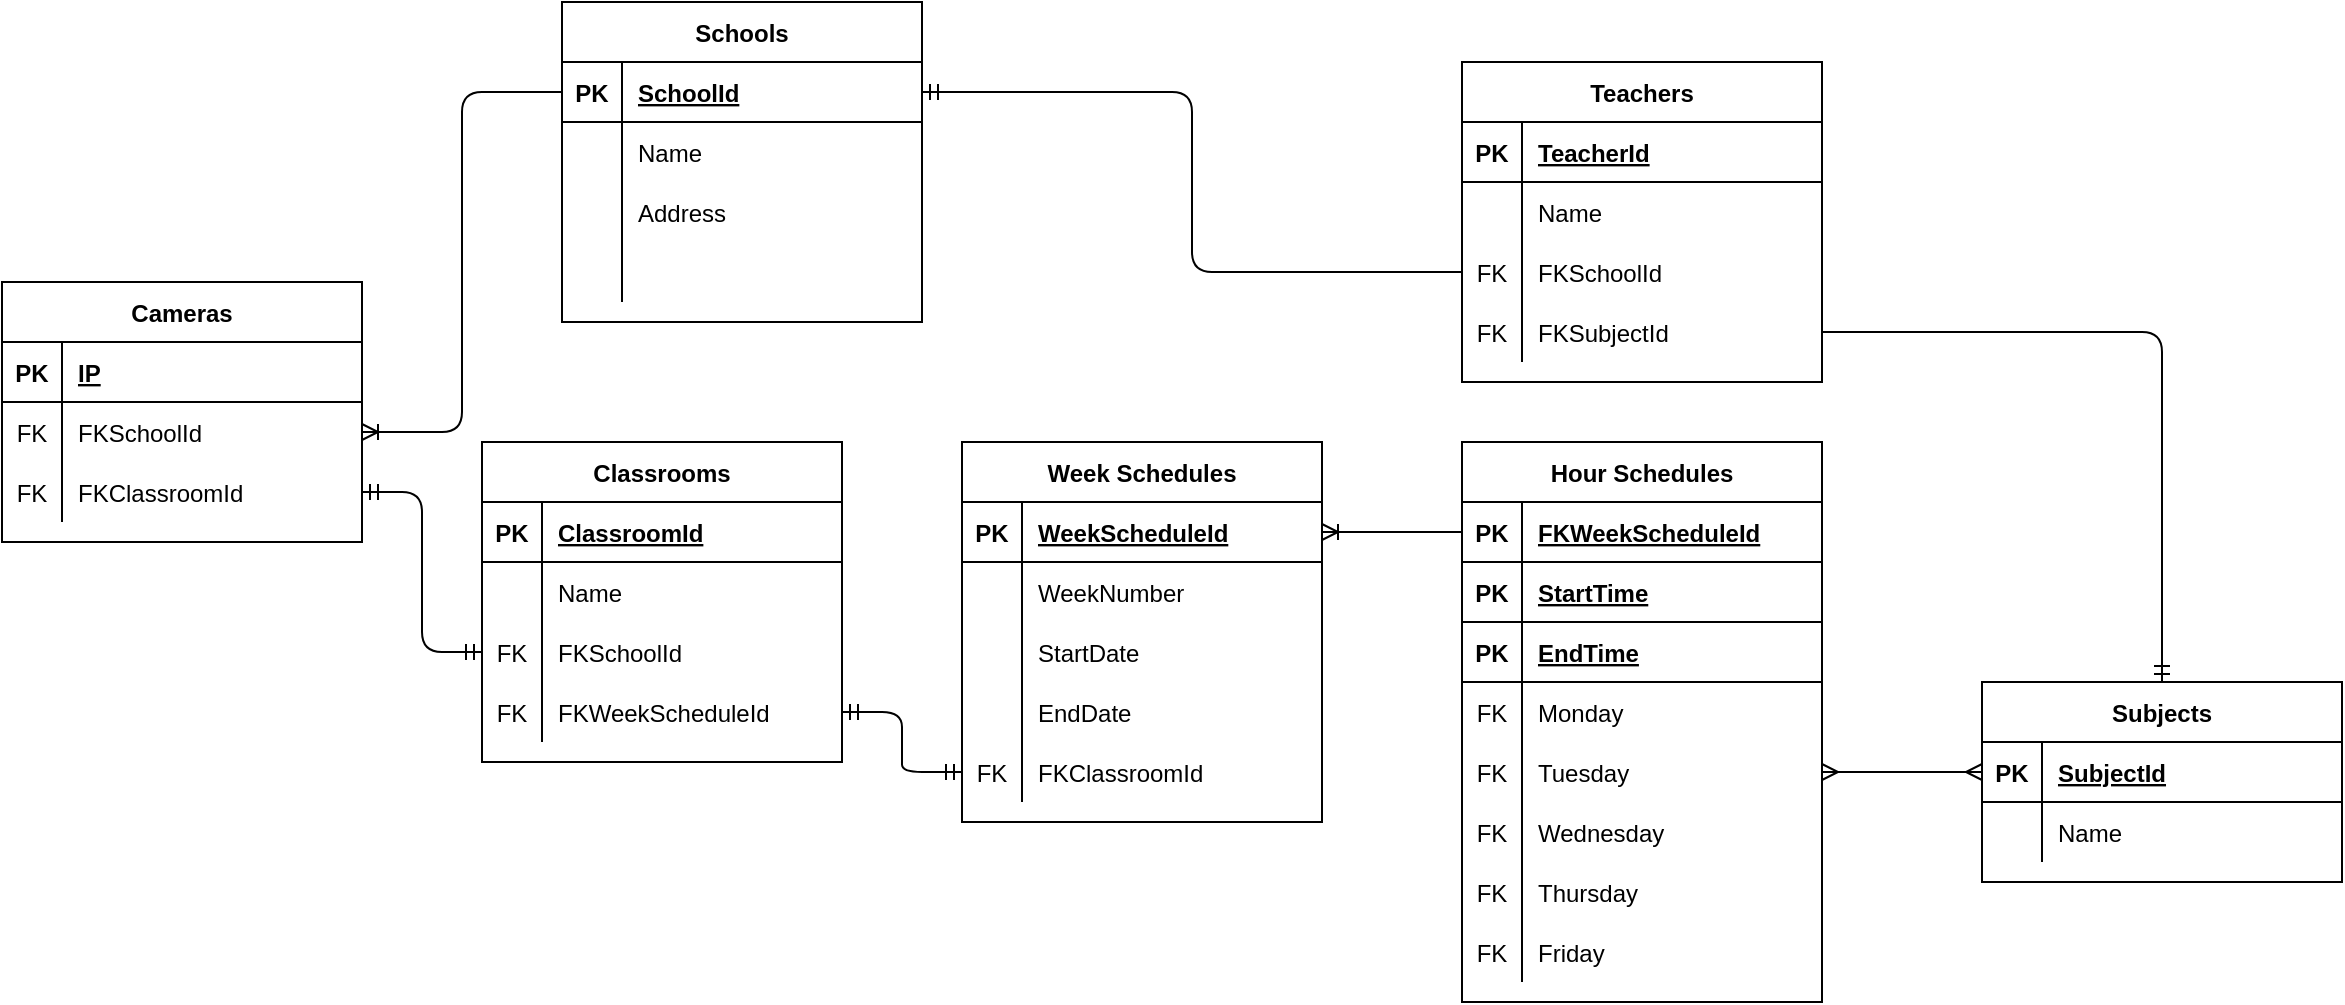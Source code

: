 <mxfile version="15.3.5" type="device"><diagram id="8rN5_jZDG_-9u5wb9jGF" name="Side-1"><mxGraphModel dx="1086" dy="806" grid="1" gridSize="10" guides="1" tooltips="1" connect="1" arrows="1" fold="1" page="1" pageScale="1" pageWidth="1169" pageHeight="827" math="0" shadow="0"><root><mxCell id="0"/><mxCell id="1" parent="0"/><mxCell id="5m4oGS6D_Ubw7vseiBmP-1" value="Cameras" style="shape=table;startSize=30;container=1;collapsible=1;childLayout=tableLayout;fixedRows=1;rowLines=0;fontStyle=1;align=center;resizeLast=1;" parent="1" vertex="1"><mxGeometry x="30" y="300" width="180" height="130" as="geometry"/></mxCell><mxCell id="5m4oGS6D_Ubw7vseiBmP-2" value="" style="shape=partialRectangle;collapsible=0;dropTarget=0;pointerEvents=0;fillColor=none;top=0;left=0;bottom=1;right=0;points=[[0,0.5],[1,0.5]];portConstraint=eastwest;" parent="5m4oGS6D_Ubw7vseiBmP-1" vertex="1"><mxGeometry y="30" width="180" height="30" as="geometry"/></mxCell><mxCell id="5m4oGS6D_Ubw7vseiBmP-3" value="PK" style="shape=partialRectangle;connectable=0;fillColor=none;top=0;left=0;bottom=0;right=0;fontStyle=1;overflow=hidden;" parent="5m4oGS6D_Ubw7vseiBmP-2" vertex="1"><mxGeometry width="30" height="30" as="geometry"/></mxCell><mxCell id="5m4oGS6D_Ubw7vseiBmP-4" value="IP" style="shape=partialRectangle;connectable=0;fillColor=none;top=0;left=0;bottom=0;right=0;align=left;spacingLeft=6;fontStyle=5;overflow=hidden;" parent="5m4oGS6D_Ubw7vseiBmP-2" vertex="1"><mxGeometry x="30" width="150" height="30" as="geometry"/></mxCell><mxCell id="fS0y3TU7RRKsabtvaL7Y-4" value="" style="shape=partialRectangle;collapsible=0;dropTarget=0;pointerEvents=0;fillColor=none;top=0;left=0;bottom=0;right=0;points=[[0,0.5],[1,0.5]];portConstraint=eastwest;" parent="5m4oGS6D_Ubw7vseiBmP-1" vertex="1"><mxGeometry y="60" width="180" height="30" as="geometry"/></mxCell><mxCell id="fS0y3TU7RRKsabtvaL7Y-5" value="FK" style="shape=partialRectangle;connectable=0;fillColor=none;top=0;left=0;bottom=0;right=0;fontStyle=0;overflow=hidden;" parent="fS0y3TU7RRKsabtvaL7Y-4" vertex="1"><mxGeometry width="30" height="30" as="geometry"/></mxCell><mxCell id="fS0y3TU7RRKsabtvaL7Y-6" value="FKSchoolId" style="shape=partialRectangle;connectable=0;fillColor=none;top=0;left=0;bottom=0;right=0;align=left;spacingLeft=6;fontStyle=0;overflow=hidden;" parent="fS0y3TU7RRKsabtvaL7Y-4" vertex="1"><mxGeometry x="30" width="150" height="30" as="geometry"/></mxCell><mxCell id="fS0y3TU7RRKsabtvaL7Y-16" value="" style="shape=partialRectangle;collapsible=0;dropTarget=0;pointerEvents=0;fillColor=none;top=0;left=0;bottom=0;right=0;points=[[0,0.5],[1,0.5]];portConstraint=eastwest;" parent="5m4oGS6D_Ubw7vseiBmP-1" vertex="1"><mxGeometry y="90" width="180" height="30" as="geometry"/></mxCell><mxCell id="fS0y3TU7RRKsabtvaL7Y-17" value="FK" style="shape=partialRectangle;connectable=0;fillColor=none;top=0;left=0;bottom=0;right=0;fontStyle=0;overflow=hidden;" parent="fS0y3TU7RRKsabtvaL7Y-16" vertex="1"><mxGeometry width="30" height="30" as="geometry"/></mxCell><mxCell id="fS0y3TU7RRKsabtvaL7Y-18" value="FKClassroomId" style="shape=partialRectangle;connectable=0;fillColor=none;top=0;left=0;bottom=0;right=0;align=left;spacingLeft=6;fontStyle=0;overflow=hidden;" parent="fS0y3TU7RRKsabtvaL7Y-16" vertex="1"><mxGeometry x="30" width="150" height="30" as="geometry"/></mxCell><mxCell id="5m4oGS6D_Ubw7vseiBmP-14" value="Classrooms" style="shape=table;startSize=30;container=1;collapsible=1;childLayout=tableLayout;fixedRows=1;rowLines=0;fontStyle=1;align=center;resizeLast=1;" parent="1" vertex="1"><mxGeometry x="270" y="380" width="180" height="160" as="geometry"/></mxCell><mxCell id="5m4oGS6D_Ubw7vseiBmP-15" value="" style="shape=partialRectangle;collapsible=0;dropTarget=0;pointerEvents=0;fillColor=none;top=0;left=0;bottom=1;right=0;points=[[0,0.5],[1,0.5]];portConstraint=eastwest;" parent="5m4oGS6D_Ubw7vseiBmP-14" vertex="1"><mxGeometry y="30" width="180" height="30" as="geometry"/></mxCell><mxCell id="5m4oGS6D_Ubw7vseiBmP-16" value="PK" style="shape=partialRectangle;connectable=0;fillColor=none;top=0;left=0;bottom=0;right=0;fontStyle=1;overflow=hidden;" parent="5m4oGS6D_Ubw7vseiBmP-15" vertex="1"><mxGeometry width="30" height="30" as="geometry"/></mxCell><mxCell id="5m4oGS6D_Ubw7vseiBmP-17" value="ClassroomId" style="shape=partialRectangle;connectable=0;fillColor=none;top=0;left=0;bottom=0;right=0;align=left;spacingLeft=6;fontStyle=5;overflow=hidden;" parent="5m4oGS6D_Ubw7vseiBmP-15" vertex="1"><mxGeometry x="30" width="150" height="30" as="geometry"/></mxCell><mxCell id="5m4oGS6D_Ubw7vseiBmP-21" value="" style="shape=partialRectangle;collapsible=0;dropTarget=0;pointerEvents=0;fillColor=none;top=0;left=0;bottom=0;right=0;points=[[0,0.5],[1,0.5]];portConstraint=eastwest;" parent="5m4oGS6D_Ubw7vseiBmP-14" vertex="1"><mxGeometry y="60" width="180" height="30" as="geometry"/></mxCell><mxCell id="5m4oGS6D_Ubw7vseiBmP-22" value="" style="shape=partialRectangle;connectable=0;fillColor=none;top=0;left=0;bottom=0;right=0;editable=1;overflow=hidden;" parent="5m4oGS6D_Ubw7vseiBmP-21" vertex="1"><mxGeometry width="30" height="30" as="geometry"/></mxCell><mxCell id="5m4oGS6D_Ubw7vseiBmP-23" value="Name" style="shape=partialRectangle;connectable=0;fillColor=none;top=0;left=0;bottom=0;right=0;align=left;spacingLeft=6;overflow=hidden;" parent="5m4oGS6D_Ubw7vseiBmP-21" vertex="1"><mxGeometry x="30" width="150" height="30" as="geometry"/></mxCell><mxCell id="fS0y3TU7RRKsabtvaL7Y-13" value="" style="shape=partialRectangle;collapsible=0;dropTarget=0;pointerEvents=0;fillColor=none;top=0;left=0;bottom=0;right=0;points=[[0,0.5],[1,0.5]];portConstraint=eastwest;" parent="5m4oGS6D_Ubw7vseiBmP-14" vertex="1"><mxGeometry y="90" width="180" height="30" as="geometry"/></mxCell><mxCell id="fS0y3TU7RRKsabtvaL7Y-14" value="FK" style="shape=partialRectangle;connectable=0;fillColor=none;top=0;left=0;bottom=0;right=0;fontStyle=0;overflow=hidden;" parent="fS0y3TU7RRKsabtvaL7Y-13" vertex="1"><mxGeometry width="30" height="30" as="geometry"/></mxCell><mxCell id="fS0y3TU7RRKsabtvaL7Y-15" value="FKSchoolId" style="shape=partialRectangle;connectable=0;fillColor=none;top=0;left=0;bottom=0;right=0;align=left;spacingLeft=6;fontStyle=0;overflow=hidden;" parent="fS0y3TU7RRKsabtvaL7Y-13" vertex="1"><mxGeometry x="30" width="150" height="30" as="geometry"/></mxCell><mxCell id="fS0y3TU7RRKsabtvaL7Y-217" value="" style="shape=partialRectangle;collapsible=0;dropTarget=0;pointerEvents=0;fillColor=none;top=0;left=0;bottom=0;right=0;points=[[0,0.5],[1,0.5]];portConstraint=eastwest;" parent="5m4oGS6D_Ubw7vseiBmP-14" vertex="1"><mxGeometry y="120" width="180" height="30" as="geometry"/></mxCell><mxCell id="fS0y3TU7RRKsabtvaL7Y-218" value="FK" style="shape=partialRectangle;connectable=0;fillColor=none;top=0;left=0;bottom=0;right=0;fontStyle=0;overflow=hidden;" parent="fS0y3TU7RRKsabtvaL7Y-217" vertex="1"><mxGeometry width="30" height="30" as="geometry"/></mxCell><mxCell id="fS0y3TU7RRKsabtvaL7Y-219" value="FKWeekScheduleId" style="shape=partialRectangle;connectable=0;fillColor=none;top=0;left=0;bottom=0;right=0;align=left;spacingLeft=6;fontStyle=0;overflow=hidden;" parent="fS0y3TU7RRKsabtvaL7Y-217" vertex="1"><mxGeometry x="30" width="150" height="30" as="geometry"/></mxCell><mxCell id="5m4oGS6D_Ubw7vseiBmP-40" value="Schools" style="shape=table;startSize=30;container=1;collapsible=1;childLayout=tableLayout;fixedRows=1;rowLines=0;fontStyle=1;align=center;resizeLast=1;" parent="1" vertex="1"><mxGeometry x="310" y="160" width="180" height="160" as="geometry"/></mxCell><mxCell id="5m4oGS6D_Ubw7vseiBmP-41" value="" style="shape=partialRectangle;collapsible=0;dropTarget=0;pointerEvents=0;fillColor=none;top=0;left=0;bottom=1;right=0;points=[[0,0.5],[1,0.5]];portConstraint=eastwest;" parent="5m4oGS6D_Ubw7vseiBmP-40" vertex="1"><mxGeometry y="30" width="180" height="30" as="geometry"/></mxCell><mxCell id="5m4oGS6D_Ubw7vseiBmP-42" value="PK" style="shape=partialRectangle;connectable=0;fillColor=none;top=0;left=0;bottom=0;right=0;fontStyle=1;overflow=hidden;" parent="5m4oGS6D_Ubw7vseiBmP-41" vertex="1"><mxGeometry width="30" height="30" as="geometry"/></mxCell><mxCell id="5m4oGS6D_Ubw7vseiBmP-43" value="SchoolId" style="shape=partialRectangle;connectable=0;fillColor=none;top=0;left=0;bottom=0;right=0;align=left;spacingLeft=6;fontStyle=5;overflow=hidden;" parent="5m4oGS6D_Ubw7vseiBmP-41" vertex="1"><mxGeometry x="30" width="150" height="30" as="geometry"/></mxCell><mxCell id="5m4oGS6D_Ubw7vseiBmP-44" value="" style="shape=partialRectangle;collapsible=0;dropTarget=0;pointerEvents=0;fillColor=none;top=0;left=0;bottom=0;right=0;points=[[0,0.5],[1,0.5]];portConstraint=eastwest;" parent="5m4oGS6D_Ubw7vseiBmP-40" vertex="1"><mxGeometry y="60" width="180" height="30" as="geometry"/></mxCell><mxCell id="5m4oGS6D_Ubw7vseiBmP-45" value="" style="shape=partialRectangle;connectable=0;fillColor=none;top=0;left=0;bottom=0;right=0;editable=1;overflow=hidden;" parent="5m4oGS6D_Ubw7vseiBmP-44" vertex="1"><mxGeometry width="30" height="30" as="geometry"/></mxCell><mxCell id="5m4oGS6D_Ubw7vseiBmP-46" value="Name" style="shape=partialRectangle;connectable=0;fillColor=none;top=0;left=0;bottom=0;right=0;align=left;spacingLeft=6;overflow=hidden;" parent="5m4oGS6D_Ubw7vseiBmP-44" vertex="1"><mxGeometry x="30" width="150" height="30" as="geometry"/></mxCell><mxCell id="5m4oGS6D_Ubw7vseiBmP-47" value="" style="shape=partialRectangle;collapsible=0;dropTarget=0;pointerEvents=0;fillColor=none;top=0;left=0;bottom=0;right=0;points=[[0,0.5],[1,0.5]];portConstraint=eastwest;" parent="5m4oGS6D_Ubw7vseiBmP-40" vertex="1"><mxGeometry y="90" width="180" height="30" as="geometry"/></mxCell><mxCell id="5m4oGS6D_Ubw7vseiBmP-48" value="" style="shape=partialRectangle;connectable=0;fillColor=none;top=0;left=0;bottom=0;right=0;editable=1;overflow=hidden;" parent="5m4oGS6D_Ubw7vseiBmP-47" vertex="1"><mxGeometry width="30" height="30" as="geometry"/></mxCell><mxCell id="5m4oGS6D_Ubw7vseiBmP-49" value="Address" style="shape=partialRectangle;connectable=0;fillColor=none;top=0;left=0;bottom=0;right=0;align=left;spacingLeft=6;overflow=hidden;" parent="5m4oGS6D_Ubw7vseiBmP-47" vertex="1"><mxGeometry x="30" width="150" height="30" as="geometry"/></mxCell><mxCell id="5m4oGS6D_Ubw7vseiBmP-50" value="" style="shape=partialRectangle;collapsible=0;dropTarget=0;pointerEvents=0;fillColor=none;top=0;left=0;bottom=0;right=0;points=[[0,0.5],[1,0.5]];portConstraint=eastwest;" parent="5m4oGS6D_Ubw7vseiBmP-40" vertex="1"><mxGeometry y="120" width="180" height="30" as="geometry"/></mxCell><mxCell id="5m4oGS6D_Ubw7vseiBmP-51" value="" style="shape=partialRectangle;connectable=0;fillColor=none;top=0;left=0;bottom=0;right=0;editable=1;overflow=hidden;" parent="5m4oGS6D_Ubw7vseiBmP-50" vertex="1"><mxGeometry width="30" height="30" as="geometry"/></mxCell><mxCell id="5m4oGS6D_Ubw7vseiBmP-52" value="" style="shape=partialRectangle;connectable=0;fillColor=none;top=0;left=0;bottom=0;right=0;align=left;spacingLeft=6;overflow=hidden;" parent="5m4oGS6D_Ubw7vseiBmP-50" vertex="1"><mxGeometry x="30" width="150" height="30" as="geometry"/></mxCell><mxCell id="5m4oGS6D_Ubw7vseiBmP-53" value="Teachers" style="shape=table;startSize=30;container=1;collapsible=1;childLayout=tableLayout;fixedRows=1;rowLines=0;fontStyle=1;align=center;resizeLast=1;" parent="1" vertex="1"><mxGeometry x="760" y="190" width="180" height="160.0" as="geometry"/></mxCell><mxCell id="5m4oGS6D_Ubw7vseiBmP-54" value="" style="shape=partialRectangle;collapsible=0;dropTarget=0;pointerEvents=0;fillColor=none;top=0;left=0;bottom=1;right=0;points=[[0,0.5],[1,0.5]];portConstraint=eastwest;" parent="5m4oGS6D_Ubw7vseiBmP-53" vertex="1"><mxGeometry y="30" width="180" height="30" as="geometry"/></mxCell><mxCell id="5m4oGS6D_Ubw7vseiBmP-55" value="PK" style="shape=partialRectangle;connectable=0;fillColor=none;top=0;left=0;bottom=0;right=0;fontStyle=1;overflow=hidden;" parent="5m4oGS6D_Ubw7vseiBmP-54" vertex="1"><mxGeometry width="30" height="30" as="geometry"/></mxCell><mxCell id="5m4oGS6D_Ubw7vseiBmP-56" value="TeacherId" style="shape=partialRectangle;connectable=0;fillColor=none;top=0;left=0;bottom=0;right=0;align=left;spacingLeft=6;fontStyle=5;overflow=hidden;" parent="5m4oGS6D_Ubw7vseiBmP-54" vertex="1"><mxGeometry x="30" width="150" height="30" as="geometry"/></mxCell><mxCell id="5m4oGS6D_Ubw7vseiBmP-57" value="" style="shape=partialRectangle;collapsible=0;dropTarget=0;pointerEvents=0;fillColor=none;top=0;left=0;bottom=0;right=0;points=[[0,0.5],[1,0.5]];portConstraint=eastwest;" parent="5m4oGS6D_Ubw7vseiBmP-53" vertex="1"><mxGeometry y="60" width="180" height="30" as="geometry"/></mxCell><mxCell id="5m4oGS6D_Ubw7vseiBmP-58" value="" style="shape=partialRectangle;connectable=0;fillColor=none;top=0;left=0;bottom=0;right=0;editable=1;overflow=hidden;" parent="5m4oGS6D_Ubw7vseiBmP-57" vertex="1"><mxGeometry width="30" height="30" as="geometry"/></mxCell><mxCell id="5m4oGS6D_Ubw7vseiBmP-59" value="Name" style="shape=partialRectangle;connectable=0;fillColor=none;top=0;left=0;bottom=0;right=0;align=left;spacingLeft=6;overflow=hidden;" parent="5m4oGS6D_Ubw7vseiBmP-57" vertex="1"><mxGeometry x="30" width="150" height="30" as="geometry"/></mxCell><mxCell id="5m4oGS6D_Ubw7vseiBmP-67" value="" style="shape=partialRectangle;collapsible=0;dropTarget=0;pointerEvents=0;fillColor=none;top=0;left=0;bottom=0;right=0;points=[[0,0.5],[1,0.5]];portConstraint=eastwest;" parent="5m4oGS6D_Ubw7vseiBmP-53" vertex="1"><mxGeometry y="90" width="180" height="30" as="geometry"/></mxCell><mxCell id="5m4oGS6D_Ubw7vseiBmP-68" value="FK" style="shape=partialRectangle;connectable=0;fillColor=none;top=0;left=0;bottom=0;right=0;fontStyle=0;overflow=hidden;" parent="5m4oGS6D_Ubw7vseiBmP-67" vertex="1"><mxGeometry width="30" height="30" as="geometry"/></mxCell><mxCell id="5m4oGS6D_Ubw7vseiBmP-69" value="FKSchoolId" style="shape=partialRectangle;connectable=0;fillColor=none;top=0;left=0;bottom=0;right=0;align=left;spacingLeft=6;fontStyle=0;overflow=hidden;" parent="5m4oGS6D_Ubw7vseiBmP-67" vertex="1"><mxGeometry x="30" width="150" height="30" as="geometry"/></mxCell><mxCell id="fS0y3TU7RRKsabtvaL7Y-7" value="" style="shape=partialRectangle;collapsible=0;dropTarget=0;pointerEvents=0;fillColor=none;top=0;left=0;bottom=0;right=0;points=[[0,0.5],[1,0.5]];portConstraint=eastwest;" parent="5m4oGS6D_Ubw7vseiBmP-53" vertex="1"><mxGeometry y="120" width="180" height="30" as="geometry"/></mxCell><mxCell id="fS0y3TU7RRKsabtvaL7Y-8" value="FK" style="shape=partialRectangle;connectable=0;fillColor=none;top=0;left=0;bottom=0;right=0;fontStyle=0;overflow=hidden;" parent="fS0y3TU7RRKsabtvaL7Y-7" vertex="1"><mxGeometry width="30" height="30" as="geometry"/></mxCell><mxCell id="fS0y3TU7RRKsabtvaL7Y-9" value="FKSubjectId" style="shape=partialRectangle;connectable=0;fillColor=none;top=0;left=0;bottom=0;right=0;align=left;spacingLeft=6;fontStyle=0;overflow=hidden;" parent="fS0y3TU7RRKsabtvaL7Y-7" vertex="1"><mxGeometry x="30" width="150" height="30" as="geometry"/></mxCell><mxCell id="fS0y3TU7RRKsabtvaL7Y-19" value="Subjects" style="shape=table;startSize=30;container=1;collapsible=1;childLayout=tableLayout;fixedRows=1;rowLines=0;fontStyle=1;align=center;resizeLast=1;" parent="1" vertex="1"><mxGeometry x="1020" y="500" width="180" height="100" as="geometry"/></mxCell><mxCell id="fS0y3TU7RRKsabtvaL7Y-20" value="" style="shape=partialRectangle;collapsible=0;dropTarget=0;pointerEvents=0;fillColor=none;top=0;left=0;bottom=1;right=0;points=[[0,0.5],[1,0.5]];portConstraint=eastwest;" parent="fS0y3TU7RRKsabtvaL7Y-19" vertex="1"><mxGeometry y="30" width="180" height="30" as="geometry"/></mxCell><mxCell id="fS0y3TU7RRKsabtvaL7Y-21" value="PK" style="shape=partialRectangle;connectable=0;fillColor=none;top=0;left=0;bottom=0;right=0;fontStyle=1;overflow=hidden;" parent="fS0y3TU7RRKsabtvaL7Y-20" vertex="1"><mxGeometry width="30" height="30" as="geometry"/></mxCell><mxCell id="fS0y3TU7RRKsabtvaL7Y-22" value="SubjectId" style="shape=partialRectangle;connectable=0;fillColor=none;top=0;left=0;bottom=0;right=0;align=left;spacingLeft=6;fontStyle=5;overflow=hidden;" parent="fS0y3TU7RRKsabtvaL7Y-20" vertex="1"><mxGeometry x="30" width="150" height="30" as="geometry"/></mxCell><mxCell id="fS0y3TU7RRKsabtvaL7Y-23" value="" style="shape=partialRectangle;collapsible=0;dropTarget=0;pointerEvents=0;fillColor=none;top=0;left=0;bottom=0;right=0;points=[[0,0.5],[1,0.5]];portConstraint=eastwest;" parent="fS0y3TU7RRKsabtvaL7Y-19" vertex="1"><mxGeometry y="60" width="180" height="30" as="geometry"/></mxCell><mxCell id="fS0y3TU7RRKsabtvaL7Y-24" value="" style="shape=partialRectangle;connectable=0;fillColor=none;top=0;left=0;bottom=0;right=0;editable=1;overflow=hidden;" parent="fS0y3TU7RRKsabtvaL7Y-23" vertex="1"><mxGeometry width="30" height="30" as="geometry"/></mxCell><mxCell id="fS0y3TU7RRKsabtvaL7Y-25" value="Name" style="shape=partialRectangle;connectable=0;fillColor=none;top=0;left=0;bottom=0;right=0;align=left;spacingLeft=6;overflow=hidden;" parent="fS0y3TU7RRKsabtvaL7Y-23" vertex="1"><mxGeometry x="30" width="150" height="30" as="geometry"/></mxCell><mxCell id="fS0y3TU7RRKsabtvaL7Y-52" value="Hour Schedules" style="shape=table;startSize=30;container=1;collapsible=1;childLayout=tableLayout;fixedRows=1;rowLines=0;fontStyle=1;align=center;resizeLast=1;" parent="1" vertex="1"><mxGeometry x="760" y="380" width="180" height="280" as="geometry"/></mxCell><mxCell id="fS0y3TU7RRKsabtvaL7Y-53" value="" style="shape=partialRectangle;collapsible=0;dropTarget=0;pointerEvents=0;fillColor=none;top=0;left=0;bottom=1;right=0;points=[[0,0.5],[1,0.5]];portConstraint=eastwest;" parent="fS0y3TU7RRKsabtvaL7Y-52" vertex="1"><mxGeometry y="30" width="180" height="30" as="geometry"/></mxCell><mxCell id="fS0y3TU7RRKsabtvaL7Y-54" value="PK" style="shape=partialRectangle;connectable=0;fillColor=none;top=0;left=0;bottom=0;right=0;fontStyle=1;overflow=hidden;" parent="fS0y3TU7RRKsabtvaL7Y-53" vertex="1"><mxGeometry width="30" height="30" as="geometry"/></mxCell><mxCell id="fS0y3TU7RRKsabtvaL7Y-55" value="FKWeekScheduleId" style="shape=partialRectangle;connectable=0;fillColor=none;top=0;left=0;bottom=0;right=0;align=left;spacingLeft=6;fontStyle=5;overflow=hidden;" parent="fS0y3TU7RRKsabtvaL7Y-53" vertex="1"><mxGeometry x="30" width="150" height="30" as="geometry"/></mxCell><mxCell id="fS0y3TU7RRKsabtvaL7Y-189" value="" style="shape=partialRectangle;collapsible=0;dropTarget=0;pointerEvents=0;fillColor=none;top=0;left=0;bottom=1;right=0;points=[[0,0.5],[1,0.5]];portConstraint=eastwest;" parent="fS0y3TU7RRKsabtvaL7Y-52" vertex="1"><mxGeometry y="60" width="180" height="30" as="geometry"/></mxCell><mxCell id="fS0y3TU7RRKsabtvaL7Y-190" value="PK" style="shape=partialRectangle;connectable=0;fillColor=none;top=0;left=0;bottom=0;right=0;fontStyle=1;overflow=hidden;" parent="fS0y3TU7RRKsabtvaL7Y-189" vertex="1"><mxGeometry width="30" height="30" as="geometry"/></mxCell><mxCell id="fS0y3TU7RRKsabtvaL7Y-191" value="StartTime" style="shape=partialRectangle;connectable=0;fillColor=none;top=0;left=0;bottom=0;right=0;align=left;spacingLeft=6;fontStyle=5;overflow=hidden;" parent="fS0y3TU7RRKsabtvaL7Y-189" vertex="1"><mxGeometry x="30" width="150" height="30" as="geometry"/></mxCell><mxCell id="fS0y3TU7RRKsabtvaL7Y-192" value="" style="shape=partialRectangle;collapsible=0;dropTarget=0;pointerEvents=0;fillColor=none;top=0;left=0;bottom=1;right=0;points=[[0,0.5],[1,0.5]];portConstraint=eastwest;" parent="fS0y3TU7RRKsabtvaL7Y-52" vertex="1"><mxGeometry y="90" width="180" height="30" as="geometry"/></mxCell><mxCell id="fS0y3TU7RRKsabtvaL7Y-193" value="PK" style="shape=partialRectangle;connectable=0;fillColor=none;top=0;left=0;bottom=0;right=0;fontStyle=1;overflow=hidden;" parent="fS0y3TU7RRKsabtvaL7Y-192" vertex="1"><mxGeometry width="30" height="30" as="geometry"/></mxCell><mxCell id="fS0y3TU7RRKsabtvaL7Y-194" value="EndTime" style="shape=partialRectangle;connectable=0;fillColor=none;top=0;left=0;bottom=0;right=0;align=left;spacingLeft=6;fontStyle=5;overflow=hidden;" parent="fS0y3TU7RRKsabtvaL7Y-192" vertex="1"><mxGeometry x="30" width="150" height="30" as="geometry"/></mxCell><mxCell id="fS0y3TU7RRKsabtvaL7Y-101" value="" style="shape=partialRectangle;collapsible=0;dropTarget=0;pointerEvents=0;fillColor=none;top=0;left=0;bottom=0;right=0;points=[[0,0.5],[1,0.5]];portConstraint=eastwest;" parent="fS0y3TU7RRKsabtvaL7Y-52" vertex="1"><mxGeometry y="120" width="180" height="30" as="geometry"/></mxCell><mxCell id="fS0y3TU7RRKsabtvaL7Y-102" value="FK" style="shape=partialRectangle;connectable=0;fillColor=none;top=0;left=0;bottom=0;right=0;fontStyle=0;overflow=hidden;" parent="fS0y3TU7RRKsabtvaL7Y-101" vertex="1"><mxGeometry width="30" height="30" as="geometry"/></mxCell><mxCell id="fS0y3TU7RRKsabtvaL7Y-103" value="Monday" style="shape=partialRectangle;connectable=0;fillColor=none;top=0;left=0;bottom=0;right=0;align=left;spacingLeft=6;fontStyle=0;overflow=hidden;" parent="fS0y3TU7RRKsabtvaL7Y-101" vertex="1"><mxGeometry x="30" width="150" height="30" as="geometry"/></mxCell><mxCell id="fS0y3TU7RRKsabtvaL7Y-104" value="" style="shape=partialRectangle;collapsible=0;dropTarget=0;pointerEvents=0;fillColor=none;top=0;left=0;bottom=0;right=0;points=[[0,0.5],[1,0.5]];portConstraint=eastwest;" parent="fS0y3TU7RRKsabtvaL7Y-52" vertex="1"><mxGeometry y="150" width="180" height="30" as="geometry"/></mxCell><mxCell id="fS0y3TU7RRKsabtvaL7Y-105" value="FK" style="shape=partialRectangle;connectable=0;fillColor=none;top=0;left=0;bottom=0;right=0;fontStyle=0;overflow=hidden;" parent="fS0y3TU7RRKsabtvaL7Y-104" vertex="1"><mxGeometry width="30" height="30" as="geometry"/></mxCell><mxCell id="fS0y3TU7RRKsabtvaL7Y-106" value="Tuesday" style="shape=partialRectangle;connectable=0;fillColor=none;top=0;left=0;bottom=0;right=0;align=left;spacingLeft=6;fontStyle=0;overflow=hidden;" parent="fS0y3TU7RRKsabtvaL7Y-104" vertex="1"><mxGeometry x="30" width="150" height="30" as="geometry"/></mxCell><mxCell id="fS0y3TU7RRKsabtvaL7Y-177" value="" style="shape=partialRectangle;collapsible=0;dropTarget=0;pointerEvents=0;fillColor=none;top=0;left=0;bottom=0;right=0;points=[[0,0.5],[1,0.5]];portConstraint=eastwest;" parent="fS0y3TU7RRKsabtvaL7Y-52" vertex="1"><mxGeometry y="180" width="180" height="30" as="geometry"/></mxCell><mxCell id="fS0y3TU7RRKsabtvaL7Y-178" value="FK" style="shape=partialRectangle;connectable=0;fillColor=none;top=0;left=0;bottom=0;right=0;fontStyle=0;overflow=hidden;" parent="fS0y3TU7RRKsabtvaL7Y-177" vertex="1"><mxGeometry width="30" height="30" as="geometry"/></mxCell><mxCell id="fS0y3TU7RRKsabtvaL7Y-179" value="Wednesday" style="shape=partialRectangle;connectable=0;fillColor=none;top=0;left=0;bottom=0;right=0;align=left;spacingLeft=6;fontStyle=0;overflow=hidden;" parent="fS0y3TU7RRKsabtvaL7Y-177" vertex="1"><mxGeometry x="30" width="150" height="30" as="geometry"/></mxCell><mxCell id="fS0y3TU7RRKsabtvaL7Y-180" value="" style="shape=partialRectangle;collapsible=0;dropTarget=0;pointerEvents=0;fillColor=none;top=0;left=0;bottom=0;right=0;points=[[0,0.5],[1,0.5]];portConstraint=eastwest;" parent="fS0y3TU7RRKsabtvaL7Y-52" vertex="1"><mxGeometry y="210" width="180" height="30" as="geometry"/></mxCell><mxCell id="fS0y3TU7RRKsabtvaL7Y-181" value="FK" style="shape=partialRectangle;connectable=0;fillColor=none;top=0;left=0;bottom=0;right=0;fontStyle=0;overflow=hidden;" parent="fS0y3TU7RRKsabtvaL7Y-180" vertex="1"><mxGeometry width="30" height="30" as="geometry"/></mxCell><mxCell id="fS0y3TU7RRKsabtvaL7Y-182" value="Thursday" style="shape=partialRectangle;connectable=0;fillColor=none;top=0;left=0;bottom=0;right=0;align=left;spacingLeft=6;fontStyle=0;overflow=hidden;" parent="fS0y3TU7RRKsabtvaL7Y-180" vertex="1"><mxGeometry x="30" width="150" height="30" as="geometry"/></mxCell><mxCell id="fS0y3TU7RRKsabtvaL7Y-107" value="" style="shape=partialRectangle;collapsible=0;dropTarget=0;pointerEvents=0;fillColor=none;top=0;left=0;bottom=0;right=0;points=[[0,0.5],[1,0.5]];portConstraint=eastwest;" parent="fS0y3TU7RRKsabtvaL7Y-52" vertex="1"><mxGeometry y="240" width="180" height="30" as="geometry"/></mxCell><mxCell id="fS0y3TU7RRKsabtvaL7Y-108" value="FK" style="shape=partialRectangle;connectable=0;fillColor=none;top=0;left=0;bottom=0;right=0;fontStyle=0;overflow=hidden;" parent="fS0y3TU7RRKsabtvaL7Y-107" vertex="1"><mxGeometry width="30" height="30" as="geometry"/></mxCell><mxCell id="fS0y3TU7RRKsabtvaL7Y-109" value="Friday" style="shape=partialRectangle;connectable=0;fillColor=none;top=0;left=0;bottom=0;right=0;align=left;spacingLeft=6;fontStyle=0;overflow=hidden;" parent="fS0y3TU7RRKsabtvaL7Y-107" vertex="1"><mxGeometry x="30" width="150" height="30" as="geometry"/></mxCell><mxCell id="fS0y3TU7RRKsabtvaL7Y-195" value="Week Schedules" style="shape=table;startSize=30;container=1;collapsible=1;childLayout=tableLayout;fixedRows=1;rowLines=0;fontStyle=1;align=center;resizeLast=1;" parent="1" vertex="1"><mxGeometry x="510" y="380" width="180" height="190" as="geometry"/></mxCell><mxCell id="fS0y3TU7RRKsabtvaL7Y-196" value="" style="shape=partialRectangle;collapsible=0;dropTarget=0;pointerEvents=0;fillColor=none;top=0;left=0;bottom=1;right=0;points=[[0,0.5],[1,0.5]];portConstraint=eastwest;" parent="fS0y3TU7RRKsabtvaL7Y-195" vertex="1"><mxGeometry y="30" width="180" height="30" as="geometry"/></mxCell><mxCell id="fS0y3TU7RRKsabtvaL7Y-197" value="PK" style="shape=partialRectangle;connectable=0;fillColor=none;top=0;left=0;bottom=0;right=0;fontStyle=1;overflow=hidden;" parent="fS0y3TU7RRKsabtvaL7Y-196" vertex="1"><mxGeometry width="30" height="30" as="geometry"/></mxCell><mxCell id="fS0y3TU7RRKsabtvaL7Y-198" value="WeekScheduleId" style="shape=partialRectangle;connectable=0;fillColor=none;top=0;left=0;bottom=0;right=0;align=left;spacingLeft=6;fontStyle=5;overflow=hidden;" parent="fS0y3TU7RRKsabtvaL7Y-196" vertex="1"><mxGeometry x="30" width="150" height="30" as="geometry"/></mxCell><mxCell id="fS0y3TU7RRKsabtvaL7Y-199" value="" style="shape=partialRectangle;collapsible=0;dropTarget=0;pointerEvents=0;fillColor=none;top=0;left=0;bottom=0;right=0;points=[[0,0.5],[1,0.5]];portConstraint=eastwest;" parent="fS0y3TU7RRKsabtvaL7Y-195" vertex="1"><mxGeometry y="60" width="180" height="30" as="geometry"/></mxCell><mxCell id="fS0y3TU7RRKsabtvaL7Y-200" value="" style="shape=partialRectangle;connectable=0;fillColor=none;top=0;left=0;bottom=0;right=0;editable=1;overflow=hidden;" parent="fS0y3TU7RRKsabtvaL7Y-199" vertex="1"><mxGeometry width="30" height="30" as="geometry"/></mxCell><mxCell id="fS0y3TU7RRKsabtvaL7Y-201" value="WeekNumber" style="shape=partialRectangle;connectable=0;fillColor=none;top=0;left=0;bottom=0;right=0;align=left;spacingLeft=6;overflow=hidden;" parent="fS0y3TU7RRKsabtvaL7Y-199" vertex="1"><mxGeometry x="30" width="150" height="30" as="geometry"/></mxCell><mxCell id="fS0y3TU7RRKsabtvaL7Y-202" value="" style="shape=partialRectangle;collapsible=0;dropTarget=0;pointerEvents=0;fillColor=none;top=0;left=0;bottom=0;right=0;points=[[0,0.5],[1,0.5]];portConstraint=eastwest;" parent="fS0y3TU7RRKsabtvaL7Y-195" vertex="1"><mxGeometry y="90" width="180" height="30" as="geometry"/></mxCell><mxCell id="fS0y3TU7RRKsabtvaL7Y-203" value="" style="shape=partialRectangle;connectable=0;fillColor=none;top=0;left=0;bottom=0;right=0;editable=1;overflow=hidden;" parent="fS0y3TU7RRKsabtvaL7Y-202" vertex="1"><mxGeometry width="30" height="30" as="geometry"/></mxCell><mxCell id="fS0y3TU7RRKsabtvaL7Y-204" value="StartDate" style="shape=partialRectangle;connectable=0;fillColor=none;top=0;left=0;bottom=0;right=0;align=left;spacingLeft=6;overflow=hidden;" parent="fS0y3TU7RRKsabtvaL7Y-202" vertex="1"><mxGeometry x="30" width="150" height="30" as="geometry"/></mxCell><mxCell id="fS0y3TU7RRKsabtvaL7Y-205" value="" style="shape=partialRectangle;collapsible=0;dropTarget=0;pointerEvents=0;fillColor=none;top=0;left=0;bottom=0;right=0;points=[[0,0.5],[1,0.5]];portConstraint=eastwest;" parent="fS0y3TU7RRKsabtvaL7Y-195" vertex="1"><mxGeometry y="120" width="180" height="30" as="geometry"/></mxCell><mxCell id="fS0y3TU7RRKsabtvaL7Y-206" value="" style="shape=partialRectangle;connectable=0;fillColor=none;top=0;left=0;bottom=0;right=0;editable=1;overflow=hidden;" parent="fS0y3TU7RRKsabtvaL7Y-205" vertex="1"><mxGeometry width="30" height="30" as="geometry"/></mxCell><mxCell id="fS0y3TU7RRKsabtvaL7Y-207" value="EndDate" style="shape=partialRectangle;connectable=0;fillColor=none;top=0;left=0;bottom=0;right=0;align=left;spacingLeft=6;overflow=hidden;" parent="fS0y3TU7RRKsabtvaL7Y-205" vertex="1"><mxGeometry x="30" width="150" height="30" as="geometry"/></mxCell><mxCell id="fS0y3TU7RRKsabtvaL7Y-208" value="" style="shape=partialRectangle;collapsible=0;dropTarget=0;pointerEvents=0;fillColor=none;top=0;left=0;bottom=0;right=0;points=[[0,0.5],[1,0.5]];portConstraint=eastwest;" parent="fS0y3TU7RRKsabtvaL7Y-195" vertex="1"><mxGeometry y="150" width="180" height="30" as="geometry"/></mxCell><mxCell id="fS0y3TU7RRKsabtvaL7Y-209" value="FK" style="shape=partialRectangle;connectable=0;fillColor=none;top=0;left=0;bottom=0;right=0;fontStyle=0;overflow=hidden;" parent="fS0y3TU7RRKsabtvaL7Y-208" vertex="1"><mxGeometry width="30" height="30" as="geometry"/></mxCell><mxCell id="fS0y3TU7RRKsabtvaL7Y-210" value="FKClassroomId" style="shape=partialRectangle;connectable=0;fillColor=none;top=0;left=0;bottom=0;right=0;align=left;spacingLeft=6;fontStyle=0;overflow=hidden;" parent="fS0y3TU7RRKsabtvaL7Y-208" vertex="1"><mxGeometry x="30" width="150" height="30" as="geometry"/></mxCell><mxCell id="fS0y3TU7RRKsabtvaL7Y-211" value="" style="edgeStyle=orthogonalEdgeStyle;fontSize=12;html=1;endArrow=ERoneToMany;entryX=1;entryY=0.5;entryDx=0;entryDy=0;exitX=0;exitY=0.5;exitDx=0;exitDy=0;" parent="1" source="5m4oGS6D_Ubw7vseiBmP-41" target="fS0y3TU7RRKsabtvaL7Y-4" edge="1"><mxGeometry width="100" height="100" relative="1" as="geometry"><mxPoint x="300" y="260" as="sourcePoint"/><mxPoint x="190" y="190" as="targetPoint"/></mxGeometry></mxCell><mxCell id="fS0y3TU7RRKsabtvaL7Y-212" value="" style="edgeStyle=entityRelationEdgeStyle;fontSize=12;html=1;endArrow=ERmandOne;startArrow=ERmandOne;entryX=1;entryY=0.5;entryDx=0;entryDy=0;exitX=0;exitY=0.5;exitDx=0;exitDy=0;" parent="1" source="fS0y3TU7RRKsabtvaL7Y-13" target="fS0y3TU7RRKsabtvaL7Y-16" edge="1"><mxGeometry width="100" height="100" relative="1" as="geometry"><mxPoint x="500" y="450" as="sourcePoint"/><mxPoint x="600" y="350" as="targetPoint"/></mxGeometry></mxCell><mxCell id="fS0y3TU7RRKsabtvaL7Y-220" value="" style="edgeStyle=entityRelationEdgeStyle;fontSize=12;html=1;endArrow=ERmandOne;startArrow=ERmandOne;entryX=0;entryY=0.5;entryDx=0;entryDy=0;exitX=1;exitY=0.5;exitDx=0;exitDy=0;" parent="1" source="fS0y3TU7RRKsabtvaL7Y-217" target="fS0y3TU7RRKsabtvaL7Y-208" edge="1"><mxGeometry width="100" height="100" relative="1" as="geometry"><mxPoint x="280" y="495" as="sourcePoint"/><mxPoint x="220" y="415" as="targetPoint"/></mxGeometry></mxCell><mxCell id="fS0y3TU7RRKsabtvaL7Y-221" value="" style="edgeStyle=entityRelationEdgeStyle;fontSize=12;html=1;endArrow=ERoneToMany;entryX=1;entryY=0.5;entryDx=0;entryDy=0;exitX=0;exitY=0.5;exitDx=0;exitDy=0;" parent="1" source="fS0y3TU7RRKsabtvaL7Y-53" target="fS0y3TU7RRKsabtvaL7Y-196" edge="1"><mxGeometry width="100" height="100" relative="1" as="geometry"><mxPoint x="380" y="660" as="sourcePoint"/><mxPoint x="220" y="385" as="targetPoint"/></mxGeometry></mxCell><mxCell id="fS0y3TU7RRKsabtvaL7Y-222" value="" style="edgeStyle=entityRelationEdgeStyle;fontSize=12;html=1;endArrow=ERmany;startArrow=ERmany;entryX=0;entryY=0.5;entryDx=0;entryDy=0;exitX=1;exitY=0.5;exitDx=0;exitDy=0;" parent="1" source="fS0y3TU7RRKsabtvaL7Y-104" target="fS0y3TU7RRKsabtvaL7Y-20" edge="1"><mxGeometry width="100" height="100" relative="1" as="geometry"><mxPoint x="620" y="500" as="sourcePoint"/><mxPoint x="720" y="400" as="targetPoint"/></mxGeometry></mxCell><mxCell id="fS0y3TU7RRKsabtvaL7Y-223" value="" style="edgeStyle=orthogonalEdgeStyle;fontSize=12;html=1;endArrow=ERmandOne;entryX=0.5;entryY=0;entryDx=0;entryDy=0;exitX=1;exitY=0.5;exitDx=0;exitDy=0;" parent="1" source="fS0y3TU7RRKsabtvaL7Y-7" target="fS0y3TU7RRKsabtvaL7Y-19" edge="1"><mxGeometry width="100" height="100" relative="1" as="geometry"><mxPoint x="620" y="500" as="sourcePoint"/><mxPoint x="720" y="400" as="targetPoint"/></mxGeometry></mxCell><mxCell id="fS0y3TU7RRKsabtvaL7Y-224" value="" style="edgeStyle=orthogonalEdgeStyle;fontSize=12;html=1;endArrow=ERmandOne;exitX=0;exitY=0.5;exitDx=0;exitDy=0;entryX=1;entryY=0.5;entryDx=0;entryDy=0;" parent="1" source="5m4oGS6D_Ubw7vseiBmP-67" target="5m4oGS6D_Ubw7vseiBmP-41" edge="1"><mxGeometry width="100" height="100" relative="1" as="geometry"><mxPoint x="620" y="500" as="sourcePoint"/><mxPoint x="720" y="400" as="targetPoint"/></mxGeometry></mxCell></root></mxGraphModel></diagram></mxfile>